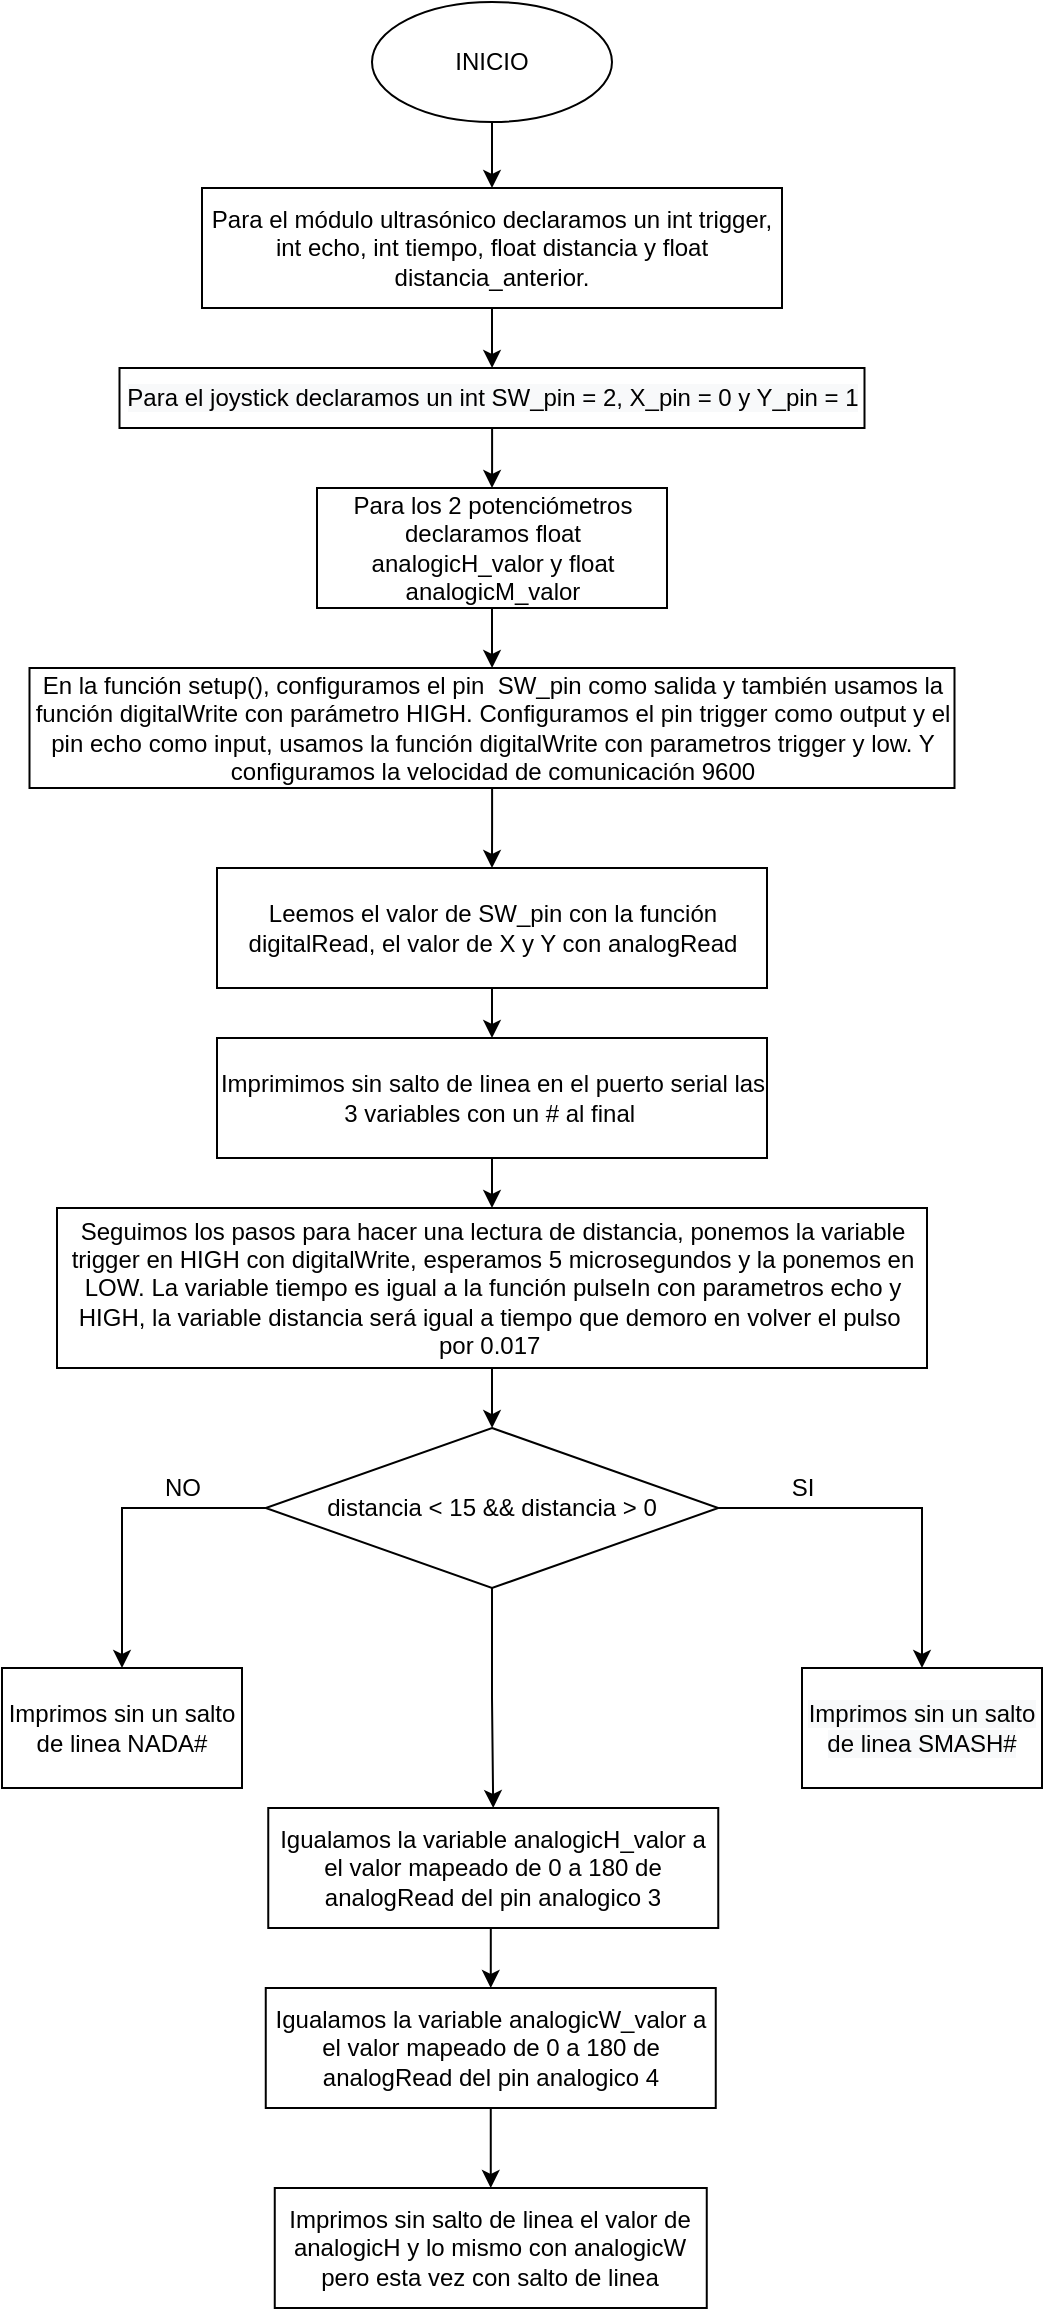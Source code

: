 <mxfile version="15.8.7" type="device"><diagram id="mlX-YzN66m_-_8q_ZQfv" name="Page-1"><mxGraphModel dx="2076" dy="1200" grid="1" gridSize="10" guides="1" tooltips="1" connect="1" arrows="1" fold="1" page="1" pageScale="1" pageWidth="827" pageHeight="1169" math="0" shadow="0"><root><mxCell id="0"/><mxCell id="1" parent="0"/><mxCell id="EmaG56Il-xPaP9tPZW5G-3" style="edgeStyle=orthogonalEdgeStyle;rounded=0;orthogonalLoop=1;jettySize=auto;html=1;exitX=0.5;exitY=1;exitDx=0;exitDy=0;entryX=0.5;entryY=0;entryDx=0;entryDy=0;" edge="1" parent="1" source="EmaG56Il-xPaP9tPZW5G-1" target="EmaG56Il-xPaP9tPZW5G-2"><mxGeometry relative="1" as="geometry"/></mxCell><mxCell id="EmaG56Il-xPaP9tPZW5G-1" value="INICIO" style="ellipse;whiteSpace=wrap;html=1;" vertex="1" parent="1"><mxGeometry x="344" width="120" height="60" as="geometry"/></mxCell><mxCell id="EmaG56Il-xPaP9tPZW5G-4" style="edgeStyle=orthogonalEdgeStyle;rounded=0;orthogonalLoop=1;jettySize=auto;html=1;exitX=0.5;exitY=1;exitDx=0;exitDy=0;" edge="1" parent="1" source="EmaG56Il-xPaP9tPZW5G-2" target="EmaG56Il-xPaP9tPZW5G-5"><mxGeometry relative="1" as="geometry"><mxPoint x="404" y="173" as="targetPoint"/></mxGeometry></mxCell><mxCell id="EmaG56Il-xPaP9tPZW5G-2" value="Para el módulo ultrasónico declaramos un int trigger, int echo, int tiempo, float distancia y float distancia_anterior." style="rounded=0;whiteSpace=wrap;html=1;" vertex="1" parent="1"><mxGeometry x="259" y="93" width="290" height="60" as="geometry"/></mxCell><mxCell id="EmaG56Il-xPaP9tPZW5G-6" style="edgeStyle=orthogonalEdgeStyle;rounded=0;orthogonalLoop=1;jettySize=auto;html=1;" edge="1" parent="1" source="EmaG56Il-xPaP9tPZW5G-5" target="EmaG56Il-xPaP9tPZW5G-7"><mxGeometry relative="1" as="geometry"><mxPoint x="404" y="253" as="targetPoint"/></mxGeometry></mxCell><mxCell id="EmaG56Il-xPaP9tPZW5G-5" value="&lt;span style=&quot;color: rgb(0 , 0 , 0) ; font-family: &amp;#34;helvetica&amp;#34; ; font-size: 12px ; font-style: normal ; font-weight: 400 ; letter-spacing: normal ; text-align: center ; text-indent: 0px ; text-transform: none ; word-spacing: 0px ; background-color: rgb(248 , 249 , 250) ; display: inline ; float: none&quot;&gt;Para el joystick declaramos un int SW_pin = 2, X_pin = 0 y Y_pin = 1&lt;/span&gt;" style="rounded=0;whiteSpace=wrap;html=1;" vertex="1" parent="1"><mxGeometry x="217.75" y="183" width="372.5" height="30" as="geometry"/></mxCell><mxCell id="EmaG56Il-xPaP9tPZW5G-8" style="edgeStyle=orthogonalEdgeStyle;rounded=0;orthogonalLoop=1;jettySize=auto;html=1;exitX=0.5;exitY=1;exitDx=0;exitDy=0;" edge="1" parent="1" source="EmaG56Il-xPaP9tPZW5G-7" target="EmaG56Il-xPaP9tPZW5G-9"><mxGeometry relative="1" as="geometry"><mxPoint x="404" y="353" as="targetPoint"/></mxGeometry></mxCell><mxCell id="EmaG56Il-xPaP9tPZW5G-7" value="Para los 2 potenciómetros declaramos float analogicH_valor y float analogicM_valor" style="rounded=0;whiteSpace=wrap;html=1;" vertex="1" parent="1"><mxGeometry x="316.5" y="243" width="175" height="60" as="geometry"/></mxCell><mxCell id="EmaG56Il-xPaP9tPZW5G-10" style="edgeStyle=orthogonalEdgeStyle;rounded=0;orthogonalLoop=1;jettySize=auto;html=1;" edge="1" parent="1" source="EmaG56Il-xPaP9tPZW5G-9" target="EmaG56Il-xPaP9tPZW5G-11"><mxGeometry relative="1" as="geometry"><mxPoint x="404" y="443" as="targetPoint"/></mxGeometry></mxCell><mxCell id="EmaG56Il-xPaP9tPZW5G-9" value="En la función setup(), configuramos el pin&amp;nbsp; SW_pin como salida y también usamos la función digitalWrite con parámetro HIGH. Configuramos el pin trigger como output y el pin echo como input, usamos la función digitalWrite con parametros trigger y low. Y configuramos la velocidad de comunicación 9600" style="rounded=0;whiteSpace=wrap;html=1;" vertex="1" parent="1"><mxGeometry x="172.75" y="333" width="462.5" height="60" as="geometry"/></mxCell><mxCell id="EmaG56Il-xPaP9tPZW5G-12" style="edgeStyle=orthogonalEdgeStyle;rounded=0;orthogonalLoop=1;jettySize=auto;html=1;" edge="1" parent="1" source="EmaG56Il-xPaP9tPZW5G-11" target="EmaG56Il-xPaP9tPZW5G-13"><mxGeometry relative="1" as="geometry"><mxPoint x="404" y="523" as="targetPoint"/></mxGeometry></mxCell><mxCell id="EmaG56Il-xPaP9tPZW5G-11" value="Leemos el valor de SW_pin con la función digitalRead, el valor de X y Y con analogRead" style="rounded=0;whiteSpace=wrap;html=1;" vertex="1" parent="1"><mxGeometry x="266.5" y="433" width="275" height="60" as="geometry"/></mxCell><mxCell id="EmaG56Il-xPaP9tPZW5G-14" style="edgeStyle=orthogonalEdgeStyle;rounded=0;orthogonalLoop=1;jettySize=auto;html=1;exitX=0.5;exitY=1;exitDx=0;exitDy=0;" edge="1" parent="1" source="EmaG56Il-xPaP9tPZW5G-13" target="EmaG56Il-xPaP9tPZW5G-15"><mxGeometry relative="1" as="geometry"><mxPoint x="404" y="623" as="targetPoint"/></mxGeometry></mxCell><mxCell id="EmaG56Il-xPaP9tPZW5G-13" value="Imprimimos sin salto de linea en el puerto serial las 3 variables con un # al final&amp;nbsp;" style="rounded=0;whiteSpace=wrap;html=1;" vertex="1" parent="1"><mxGeometry x="266.5" y="518" width="275" height="60" as="geometry"/></mxCell><mxCell id="EmaG56Il-xPaP9tPZW5G-18" style="edgeStyle=orthogonalEdgeStyle;rounded=0;orthogonalLoop=1;jettySize=auto;html=1;exitX=0.5;exitY=1;exitDx=0;exitDy=0;" edge="1" parent="1" source="EmaG56Il-xPaP9tPZW5G-15" target="EmaG56Il-xPaP9tPZW5G-19"><mxGeometry relative="1" as="geometry"><mxPoint x="404" y="703" as="targetPoint"/></mxGeometry></mxCell><mxCell id="EmaG56Il-xPaP9tPZW5G-15" value="Seguimos los pasos para hacer una lectura de distancia, ponemos la variable trigger en HIGH con digitalWrite, esperamos 5 microsegundos y la ponemos en LOW. La variable tiempo es igual a la función pulseIn con parametros echo y HIGH, la variable distancia será igual a tiempo que demoro en volver el pulso&amp;nbsp; por 0.017&amp;nbsp;" style="rounded=0;whiteSpace=wrap;html=1;" vertex="1" parent="1"><mxGeometry x="186.5" y="603" width="435" height="80" as="geometry"/></mxCell><mxCell id="EmaG56Il-xPaP9tPZW5G-20" style="edgeStyle=orthogonalEdgeStyle;rounded=0;orthogonalLoop=1;jettySize=auto;html=1;" edge="1" parent="1" source="EmaG56Il-xPaP9tPZW5G-19" target="EmaG56Il-xPaP9tPZW5G-21"><mxGeometry relative="1" as="geometry"><mxPoint x="229" y="833" as="targetPoint"/></mxGeometry></mxCell><mxCell id="EmaG56Il-xPaP9tPZW5G-22" style="edgeStyle=orthogonalEdgeStyle;rounded=0;orthogonalLoop=1;jettySize=auto;html=1;exitX=1;exitY=0.5;exitDx=0;exitDy=0;" edge="1" parent="1" source="EmaG56Il-xPaP9tPZW5G-19" target="EmaG56Il-xPaP9tPZW5G-23"><mxGeometry relative="1" as="geometry"><mxPoint x="599" y="823" as="targetPoint"/></mxGeometry></mxCell><mxCell id="EmaG56Il-xPaP9tPZW5G-26" style="edgeStyle=orthogonalEdgeStyle;rounded=0;orthogonalLoop=1;jettySize=auto;html=1;exitX=0.5;exitY=1;exitDx=0;exitDy=0;" edge="1" parent="1" source="EmaG56Il-xPaP9tPZW5G-19" target="EmaG56Il-xPaP9tPZW5G-27"><mxGeometry relative="1" as="geometry"><mxPoint x="404" y="1003" as="targetPoint"/></mxGeometry></mxCell><mxCell id="EmaG56Il-xPaP9tPZW5G-19" value="distancia &amp;lt; 15 &amp;amp;&amp;amp; distancia &amp;gt; 0" style="rhombus;whiteSpace=wrap;html=1;" vertex="1" parent="1"><mxGeometry x="290.88" y="713" width="226.25" height="80" as="geometry"/></mxCell><mxCell id="EmaG56Il-xPaP9tPZW5G-21" value="Imprimos sin un salto de linea NADA#" style="rounded=0;whiteSpace=wrap;html=1;" vertex="1" parent="1"><mxGeometry x="159" y="833" width="120" height="60" as="geometry"/></mxCell><mxCell id="EmaG56Il-xPaP9tPZW5G-23" value="&lt;span style=&quot;color: rgb(0 , 0 , 0) ; font-family: &amp;#34;helvetica&amp;#34; ; font-size: 12px ; font-style: normal ; font-weight: 400 ; letter-spacing: normal ; text-align: center ; text-indent: 0px ; text-transform: none ; word-spacing: 0px ; background-color: rgb(248 , 249 , 250) ; display: inline ; float: none&quot;&gt;Imprimos sin un salto de linea SMASH#&lt;/span&gt;" style="rounded=0;whiteSpace=wrap;html=1;" vertex="1" parent="1"><mxGeometry x="559" y="833" width="120" height="60" as="geometry"/></mxCell><mxCell id="EmaG56Il-xPaP9tPZW5G-24" value="NO" style="text;html=1;align=center;verticalAlign=middle;resizable=0;points=[];autosize=1;strokeColor=none;fillColor=none;" vertex="1" parent="1"><mxGeometry x="234" y="733" width="30" height="20" as="geometry"/></mxCell><mxCell id="EmaG56Il-xPaP9tPZW5G-25" value="SI" style="text;html=1;align=center;verticalAlign=middle;resizable=0;points=[];autosize=1;strokeColor=none;fillColor=none;" vertex="1" parent="1"><mxGeometry x="544" y="733" width="30" height="20" as="geometry"/></mxCell><mxCell id="EmaG56Il-xPaP9tPZW5G-29" style="edgeStyle=orthogonalEdgeStyle;rounded=0;orthogonalLoop=1;jettySize=auto;html=1;exitX=0.5;exitY=1;exitDx=0;exitDy=0;entryX=0.5;entryY=0;entryDx=0;entryDy=0;" edge="1" parent="1" source="EmaG56Il-xPaP9tPZW5G-27" target="EmaG56Il-xPaP9tPZW5G-28"><mxGeometry relative="1" as="geometry"/></mxCell><mxCell id="EmaG56Il-xPaP9tPZW5G-27" value="Igualamos la variable analogicH_valor a el valor mapeado de 0 a 180 de analogRead del pin analogico 3" style="rounded=0;whiteSpace=wrap;html=1;" vertex="1" parent="1"><mxGeometry x="292.13" y="903" width="225" height="60" as="geometry"/></mxCell><mxCell id="EmaG56Il-xPaP9tPZW5G-30" style="edgeStyle=orthogonalEdgeStyle;rounded=0;orthogonalLoop=1;jettySize=auto;html=1;exitX=0.5;exitY=1;exitDx=0;exitDy=0;" edge="1" parent="1" source="EmaG56Il-xPaP9tPZW5G-28" target="EmaG56Il-xPaP9tPZW5G-31"><mxGeometry relative="1" as="geometry"><mxPoint x="403" y="1103" as="targetPoint"/></mxGeometry></mxCell><mxCell id="EmaG56Il-xPaP9tPZW5G-28" value="Igualamos la variable analogicW_valor a el valor mapeado de 0 a 180 de analogRead del pin analogico 4" style="rounded=0;whiteSpace=wrap;html=1;" vertex="1" parent="1"><mxGeometry x="290.88" y="993" width="225" height="60" as="geometry"/></mxCell><mxCell id="EmaG56Il-xPaP9tPZW5G-31" value="Imprimos sin salto de linea el valor de analogicH y lo mismo con analogicW pero esta vez con salto de linea" style="rounded=0;whiteSpace=wrap;html=1;" vertex="1" parent="1"><mxGeometry x="295.38" y="1093" width="216" height="60" as="geometry"/></mxCell></root></mxGraphModel></diagram></mxfile>